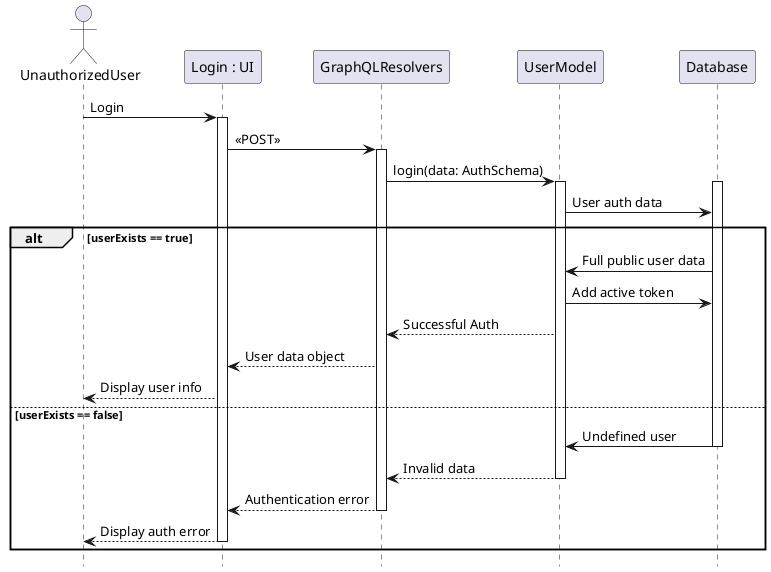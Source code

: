 @startuml Create Bot

hide footbox


actor UnauthorizedUser
UnauthorizedUser -> "Login : UI" as UI: Login

activate UI
UI -> GraphQLResolvers: << POST >>

activate GraphQLResolvers
GraphQLResolvers -> UserModel: login(data: AuthSchema)

activate UserModel
activate Database
UserModel -> Database: User auth data

alt userExists == true

Database -> UserModel: Full public user data
UserModel -> Database: Add active token
UserModel --> GraphQLResolvers: Successful Auth
GraphQLResolvers --> UI: User data object
UI --> UnauthorizedUser: Display user info

else userExists == false

Database -> UserModel: Undefined user
deactivate Database
UserModel --> GraphQLResolvers: Invalid data
deactivate UserModel
GraphQLResolvers --> UI: Authentication error
deactivate GraphQLResolvers
UI --> UnauthorizedUser: Display auth error
deactivate UI

end

@enduml
